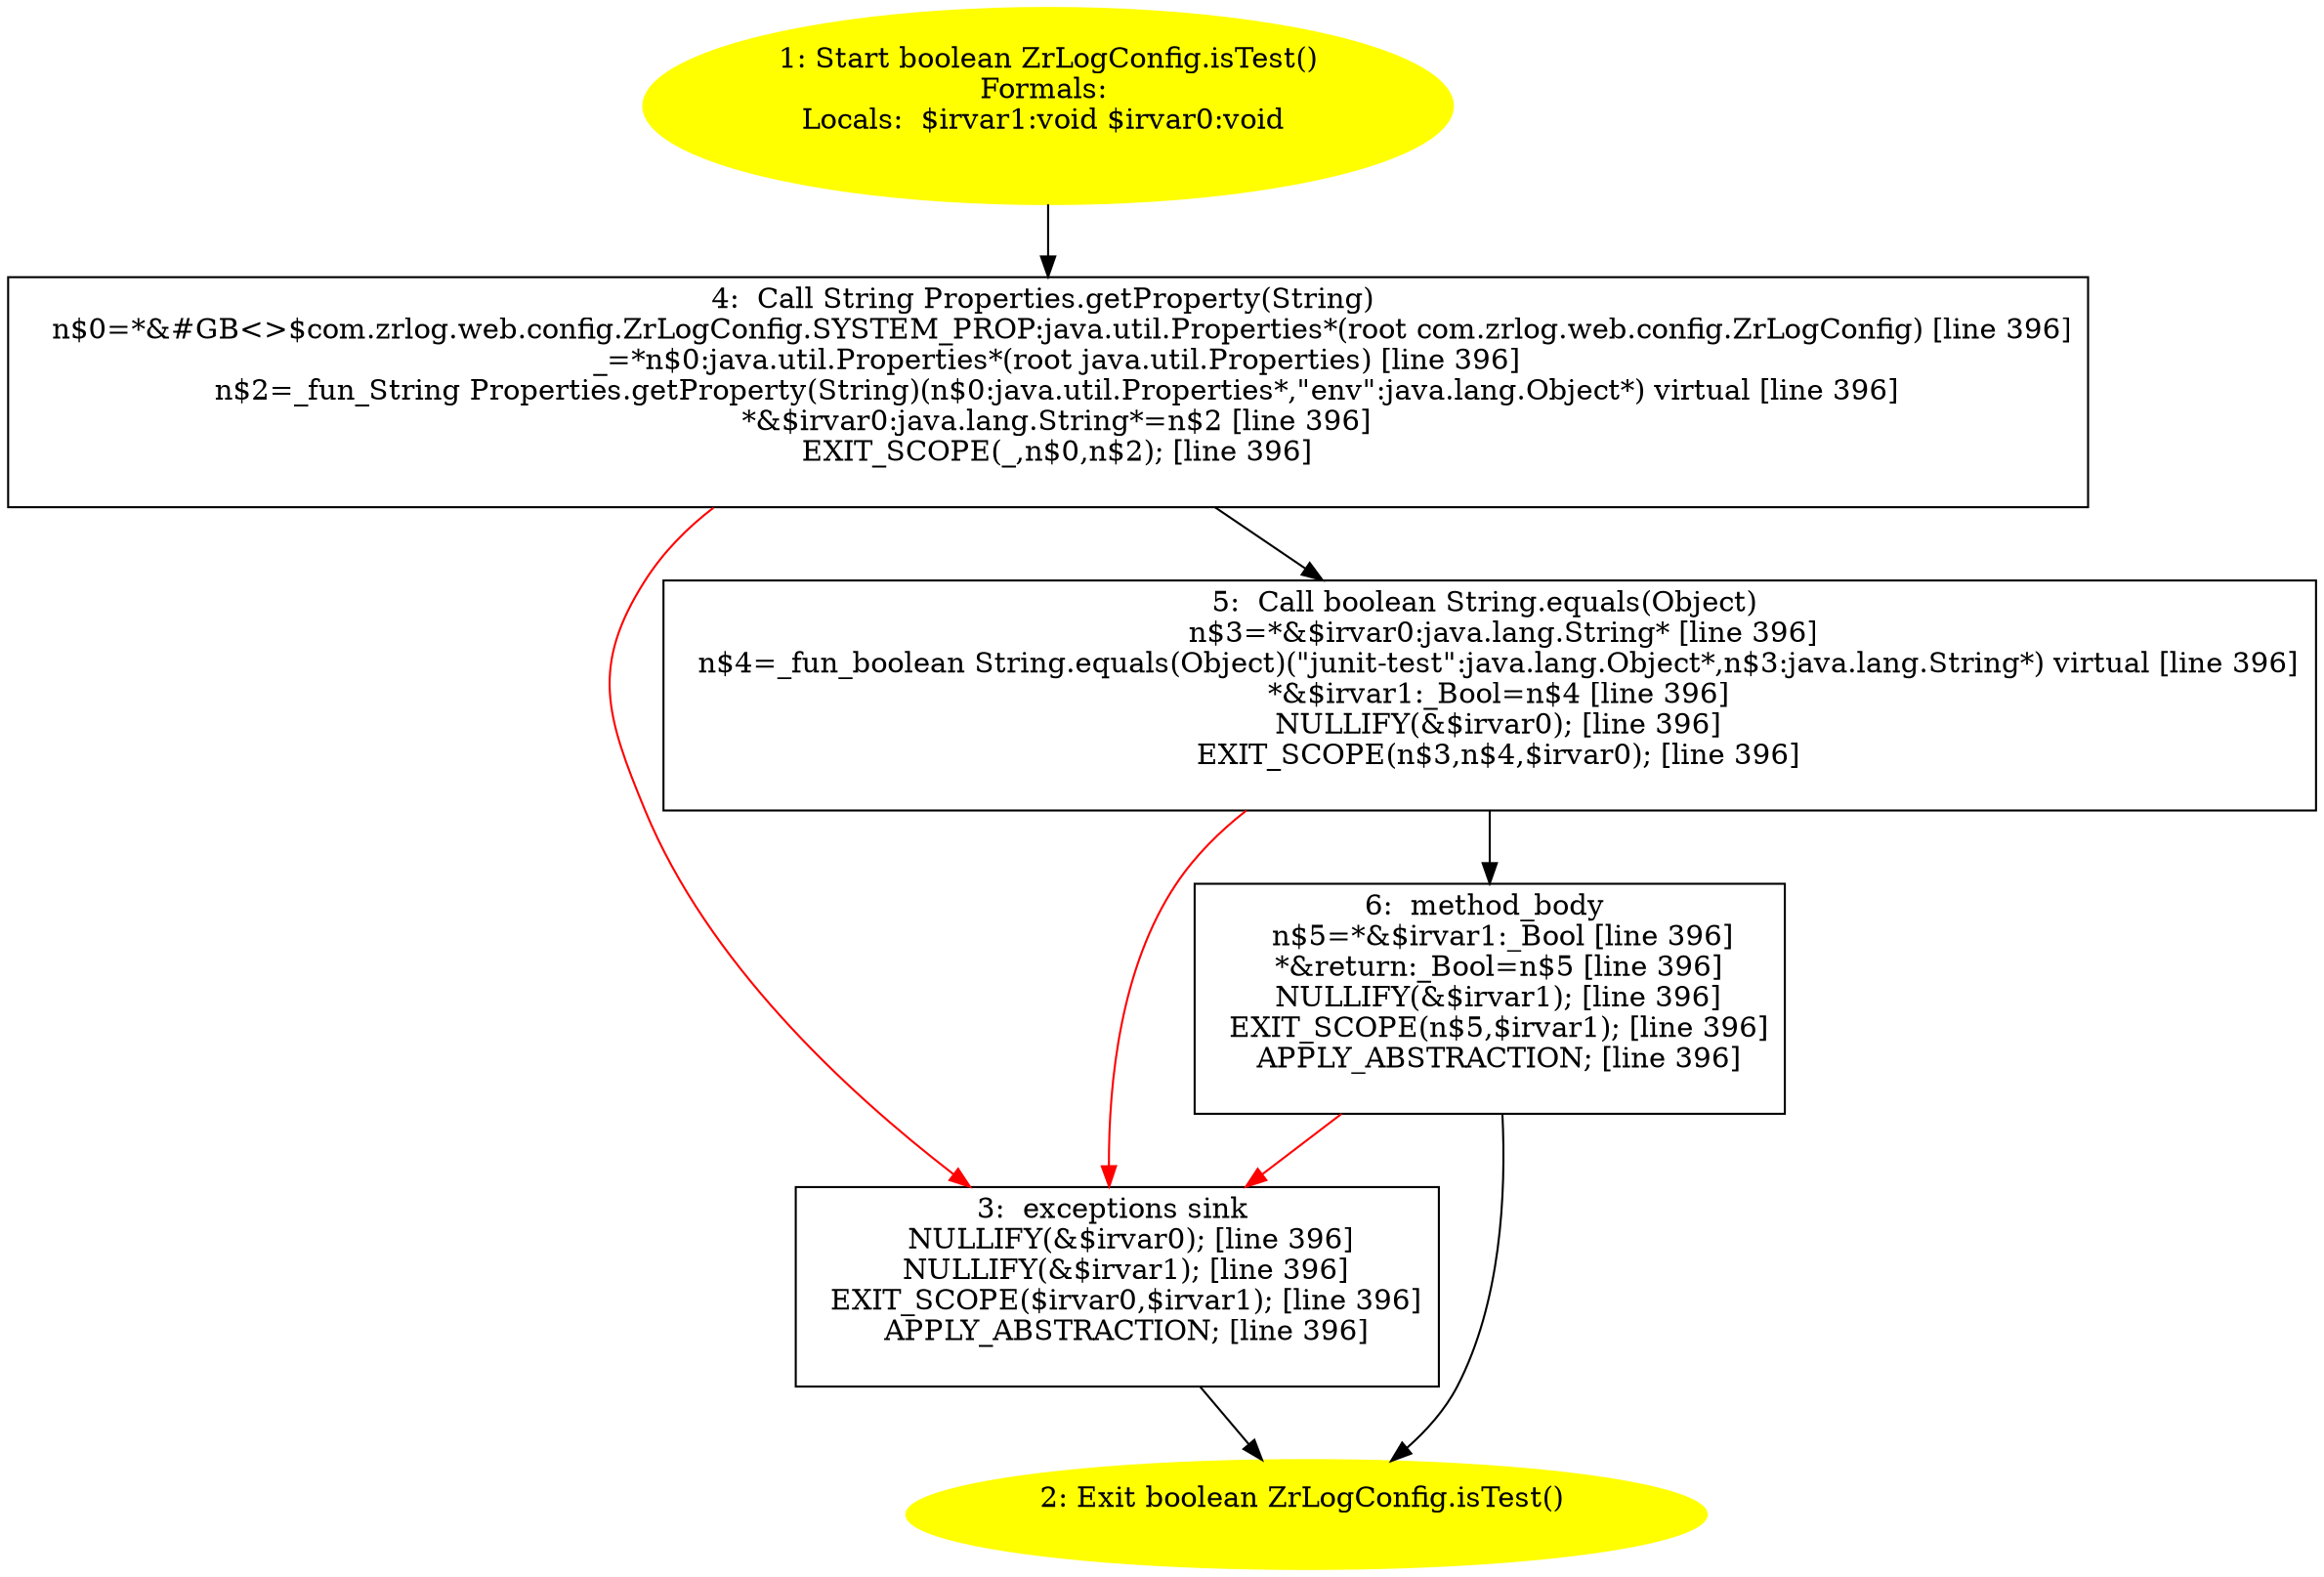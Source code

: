 /* @generated */
digraph cfg {
"com.zrlog.web.config.ZrLogConfig.isTest():boolean.1552d641f50f82213bfc9e6d5460ad2d_1" [label="1: Start boolean ZrLogConfig.isTest()\nFormals: \nLocals:  $irvar1:void $irvar0:void \n  " color=yellow style=filled]
	

	 "com.zrlog.web.config.ZrLogConfig.isTest():boolean.1552d641f50f82213bfc9e6d5460ad2d_1" -> "com.zrlog.web.config.ZrLogConfig.isTest():boolean.1552d641f50f82213bfc9e6d5460ad2d_4" ;
"com.zrlog.web.config.ZrLogConfig.isTest():boolean.1552d641f50f82213bfc9e6d5460ad2d_2" [label="2: Exit boolean ZrLogConfig.isTest() \n  " color=yellow style=filled]
	

"com.zrlog.web.config.ZrLogConfig.isTest():boolean.1552d641f50f82213bfc9e6d5460ad2d_3" [label="3:  exceptions sink \n   NULLIFY(&$irvar0); [line 396]\n  NULLIFY(&$irvar1); [line 396]\n  EXIT_SCOPE($irvar0,$irvar1); [line 396]\n  APPLY_ABSTRACTION; [line 396]\n " shape="box"]
	

	 "com.zrlog.web.config.ZrLogConfig.isTest():boolean.1552d641f50f82213bfc9e6d5460ad2d_3" -> "com.zrlog.web.config.ZrLogConfig.isTest():boolean.1552d641f50f82213bfc9e6d5460ad2d_2" ;
"com.zrlog.web.config.ZrLogConfig.isTest():boolean.1552d641f50f82213bfc9e6d5460ad2d_4" [label="4:  Call String Properties.getProperty(String) \n   n$0=*&#GB<>$com.zrlog.web.config.ZrLogConfig.SYSTEM_PROP:java.util.Properties*(root com.zrlog.web.config.ZrLogConfig) [line 396]\n  _=*n$0:java.util.Properties*(root java.util.Properties) [line 396]\n  n$2=_fun_String Properties.getProperty(String)(n$0:java.util.Properties*,\"env\":java.lang.Object*) virtual [line 396]\n  *&$irvar0:java.lang.String*=n$2 [line 396]\n  EXIT_SCOPE(_,n$0,n$2); [line 396]\n " shape="box"]
	

	 "com.zrlog.web.config.ZrLogConfig.isTest():boolean.1552d641f50f82213bfc9e6d5460ad2d_4" -> "com.zrlog.web.config.ZrLogConfig.isTest():boolean.1552d641f50f82213bfc9e6d5460ad2d_5" ;
	 "com.zrlog.web.config.ZrLogConfig.isTest():boolean.1552d641f50f82213bfc9e6d5460ad2d_4" -> "com.zrlog.web.config.ZrLogConfig.isTest():boolean.1552d641f50f82213bfc9e6d5460ad2d_3" [color="red" ];
"com.zrlog.web.config.ZrLogConfig.isTest():boolean.1552d641f50f82213bfc9e6d5460ad2d_5" [label="5:  Call boolean String.equals(Object) \n   n$3=*&$irvar0:java.lang.String* [line 396]\n  n$4=_fun_boolean String.equals(Object)(\"junit-test\":java.lang.Object*,n$3:java.lang.String*) virtual [line 396]\n  *&$irvar1:_Bool=n$4 [line 396]\n  NULLIFY(&$irvar0); [line 396]\n  EXIT_SCOPE(n$3,n$4,$irvar0); [line 396]\n " shape="box"]
	

	 "com.zrlog.web.config.ZrLogConfig.isTest():boolean.1552d641f50f82213bfc9e6d5460ad2d_5" -> "com.zrlog.web.config.ZrLogConfig.isTest():boolean.1552d641f50f82213bfc9e6d5460ad2d_6" ;
	 "com.zrlog.web.config.ZrLogConfig.isTest():boolean.1552d641f50f82213bfc9e6d5460ad2d_5" -> "com.zrlog.web.config.ZrLogConfig.isTest():boolean.1552d641f50f82213bfc9e6d5460ad2d_3" [color="red" ];
"com.zrlog.web.config.ZrLogConfig.isTest():boolean.1552d641f50f82213bfc9e6d5460ad2d_6" [label="6:  method_body \n   n$5=*&$irvar1:_Bool [line 396]\n  *&return:_Bool=n$5 [line 396]\n  NULLIFY(&$irvar1); [line 396]\n  EXIT_SCOPE(n$5,$irvar1); [line 396]\n  APPLY_ABSTRACTION; [line 396]\n " shape="box"]
	

	 "com.zrlog.web.config.ZrLogConfig.isTest():boolean.1552d641f50f82213bfc9e6d5460ad2d_6" -> "com.zrlog.web.config.ZrLogConfig.isTest():boolean.1552d641f50f82213bfc9e6d5460ad2d_2" ;
	 "com.zrlog.web.config.ZrLogConfig.isTest():boolean.1552d641f50f82213bfc9e6d5460ad2d_6" -> "com.zrlog.web.config.ZrLogConfig.isTest():boolean.1552d641f50f82213bfc9e6d5460ad2d_3" [color="red" ];
}
